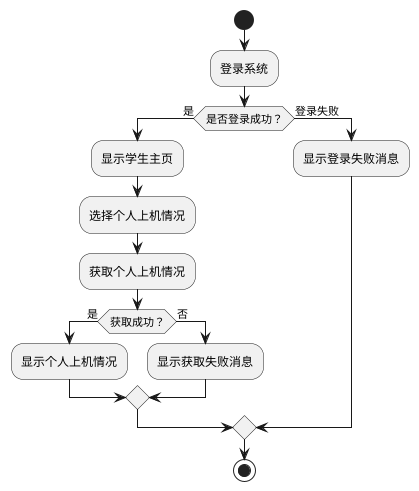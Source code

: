 '学生，个人上机情况

@startuml
start
:登录系统;
if (是否登录成功？) then (是)
  :显示学生主页;
  :选择个人上机情况;
  :获取个人上机情况;
  if (获取成功？) then (是)
    :显示个人上机情况;
  else (否)
    :显示获取失败消息;
  endif
else (登录失败)
  :显示登录失败消息;
endif
stop
@enduml
